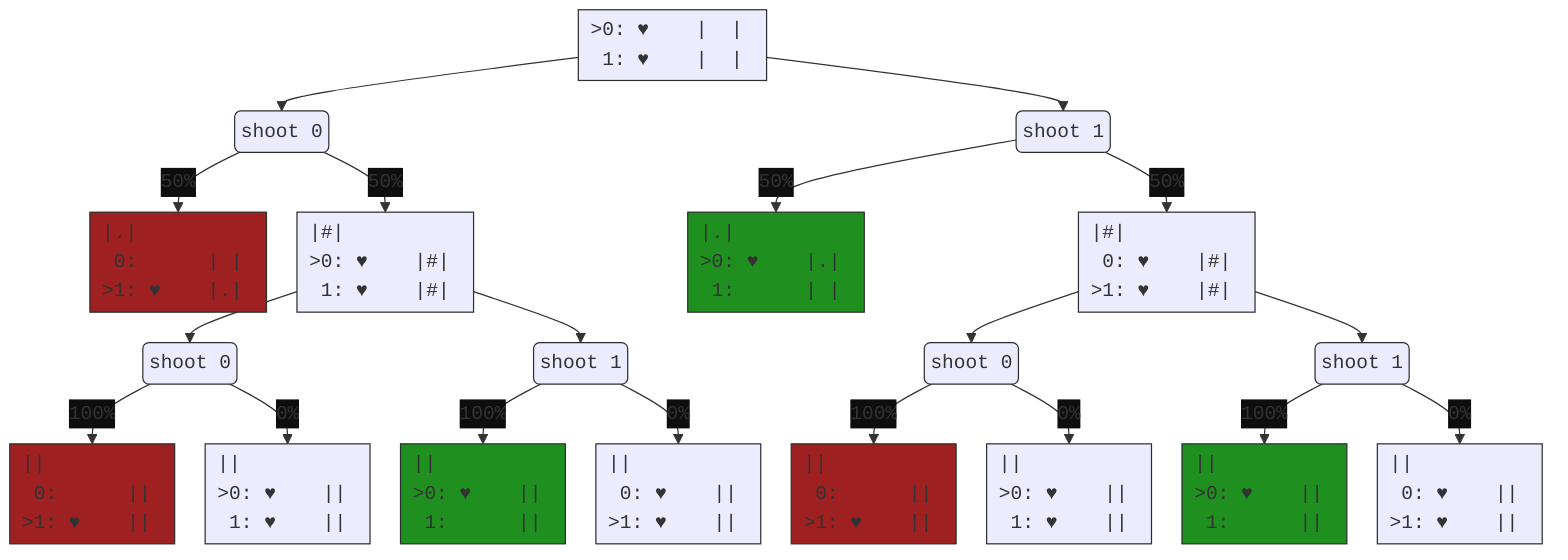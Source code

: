 ---
config:
  themeVariables:
    fontFamily: Monospace
    fontWeight: bold
    edgeLabelBackground: "#0e0e0e"
    # Node border color
    nodeBorder: "#2e2e2e"
  nodeSpacing: 25
  rankSpacing: 25
  flowchart:
    padding: 5
---
graph TD;
  n0[">0:&nbsp;♥&nbsp;&nbsp;&nbsp;&nbsp;|&nbsp;&nbsp;|&nbsp;<br>&nbsp;1:&nbsp;♥&nbsp;&nbsp;&nbsp;&nbsp;|&nbsp;&nbsp;|&nbsp;<br>"]
  style n0 text-align:left
  d0-0("shoot 0")
  style d0-0 border-radius:10px
  n0 --> d0-0
  d0-0 -->|"50%"| n1
  d0-0 -->|"50%"| n2
  d0-1("shoot 1")
  style d0-1 border-radius:10px
  n0 --> d0-1
  d0-1 -->|"50%"| n7
  d0-1 -->|"50%"| n8
  n1["|.|&nbsp;<br>&nbsp;0:&nbsp;&nbsp;&nbsp;&nbsp;&nbsp;&nbsp;|&nbsp;|&nbsp;<br>>1:&nbsp;♥&nbsp;&nbsp;&nbsp;&nbsp;|.|&nbsp;<br>"]
  style n1 text-align:left
  style n1 fill:#9f2020
  n2["|#|&nbsp;<br>>0:&nbsp;♥&nbsp;&nbsp;&nbsp;&nbsp;|#|&nbsp;<br>&nbsp;1:&nbsp;♥&nbsp;&nbsp;&nbsp;&nbsp;|#|&nbsp;<br>"]
  style n2 text-align:left
  d2-0("shoot 0")
  style d2-0 border-radius:10px
  n2 --> d2-0
  d2-0 -->|"100%"| n3
  d2-0 -->|"0%"| n4
  d2-1("shoot 1")
  style d2-1 border-radius:10px
  n2 --> d2-1
  d2-1 -->|"100%"| n5
  d2-1 -->|"0%"| n6
  n3["||&nbsp;<br>&nbsp;0:&nbsp;&nbsp;&nbsp;&nbsp;&nbsp;&nbsp;||&nbsp;<br>>1:&nbsp;♥&nbsp;&nbsp;&nbsp;&nbsp;||&nbsp;<br>"]
  style n3 text-align:left
  style n3 fill:#9f2020
  n4["||&nbsp;<br>>0:&nbsp;♥&nbsp;&nbsp;&nbsp;&nbsp;||&nbsp;<br>&nbsp;1:&nbsp;♥&nbsp;&nbsp;&nbsp;&nbsp;||&nbsp;<br>"]
  style n4 text-align:left
  n5["||&nbsp;<br>>0:&nbsp;♥&nbsp;&nbsp;&nbsp;&nbsp;||&nbsp;<br>&nbsp;1:&nbsp;&nbsp;&nbsp;&nbsp;&nbsp;&nbsp;||&nbsp;<br>"]
  style n5 text-align:left
  style n5 fill:#1f9020
  n6["||&nbsp;<br>&nbsp;0:&nbsp;♥&nbsp;&nbsp;&nbsp;&nbsp;||&nbsp;<br>>1:&nbsp;♥&nbsp;&nbsp;&nbsp;&nbsp;||&nbsp;<br>"]
  style n6 text-align:left
  n7["|.|&nbsp;<br>>0:&nbsp;♥&nbsp;&nbsp;&nbsp;&nbsp;|.|&nbsp;<br>&nbsp;1:&nbsp;&nbsp;&nbsp;&nbsp;&nbsp;&nbsp;|&nbsp;|&nbsp;<br>"]
  style n7 text-align:left
  style n7 fill:#1f9020
  n8["|#|&nbsp;<br>&nbsp;0:&nbsp;♥&nbsp;&nbsp;&nbsp;&nbsp;|#|&nbsp;<br>>1:&nbsp;♥&nbsp;&nbsp;&nbsp;&nbsp;|#|&nbsp;<br>"]
  style n8 text-align:left
  d8-0("shoot 0")
  style d8-0 border-radius:10px
  n8 --> d8-0
  d8-0 -->|"100%"| n9
  d8-0 -->|"0%"| n10
  d8-1("shoot 1")
  style d8-1 border-radius:10px
  n8 --> d8-1
  d8-1 -->|"100%"| n11
  d8-1 -->|"0%"| n12
  n9["||&nbsp;<br>&nbsp;0:&nbsp;&nbsp;&nbsp;&nbsp;&nbsp;&nbsp;||&nbsp;<br>>1:&nbsp;♥&nbsp;&nbsp;&nbsp;&nbsp;||&nbsp;<br>"]
  style n9 text-align:left
  style n9 fill:#9f2020
  n10["||&nbsp;<br>>0:&nbsp;♥&nbsp;&nbsp;&nbsp;&nbsp;||&nbsp;<br>&nbsp;1:&nbsp;♥&nbsp;&nbsp;&nbsp;&nbsp;||&nbsp;<br>"]
  style n10 text-align:left
  n11["||&nbsp;<br>>0:&nbsp;♥&nbsp;&nbsp;&nbsp;&nbsp;||&nbsp;<br>&nbsp;1:&nbsp;&nbsp;&nbsp;&nbsp;&nbsp;&nbsp;||&nbsp;<br>"]
  style n11 text-align:left
  style n11 fill:#1f9020
  n12["||&nbsp;<br>&nbsp;0:&nbsp;♥&nbsp;&nbsp;&nbsp;&nbsp;||&nbsp;<br>>1:&nbsp;♥&nbsp;&nbsp;&nbsp;&nbsp;||&nbsp;<br>"]
  style n12 text-align:left